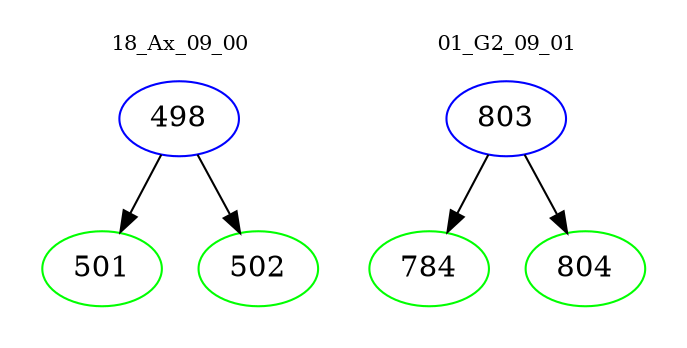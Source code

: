 digraph{
subgraph cluster_0 {
color = white
label = "18_Ax_09_00";
fontsize=10;
T0_498 [label="498", color="blue"]
T0_498 -> T0_501 [color="black"]
T0_501 [label="501", color="green"]
T0_498 -> T0_502 [color="black"]
T0_502 [label="502", color="green"]
}
subgraph cluster_1 {
color = white
label = "01_G2_09_01";
fontsize=10;
T1_803 [label="803", color="blue"]
T1_803 -> T1_784 [color="black"]
T1_784 [label="784", color="green"]
T1_803 -> T1_804 [color="black"]
T1_804 [label="804", color="green"]
}
}

